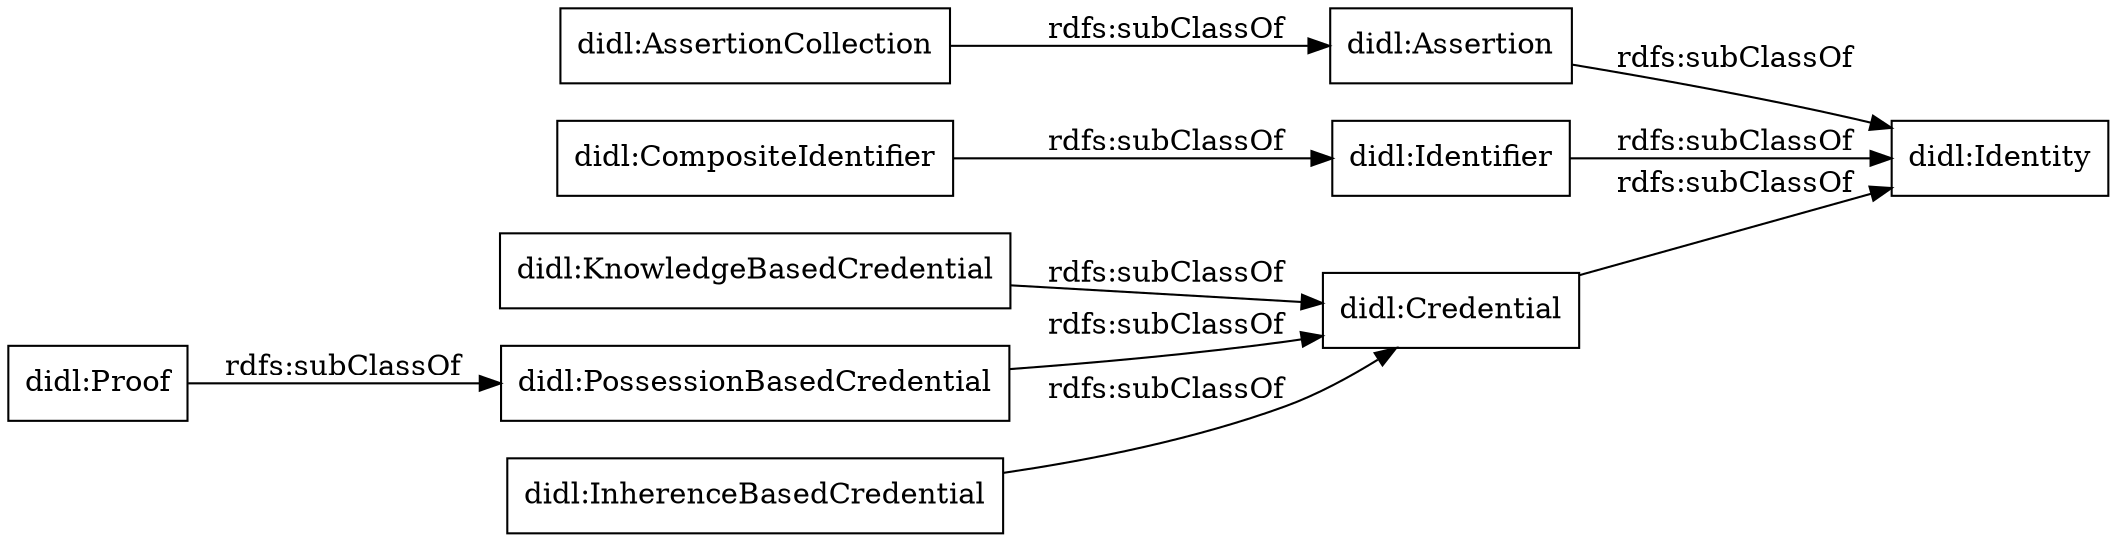 digraph ar2dtool_diagram { 
rankdir=LR;
size="1000"
node [shape = rectangle, color="black"]; "didl:KnowledgeBasedCredential" "didl:CompositeIdentifier" "didl:PossessionBasedCredential" "didl:Assertion" "didl:Identity" "didl:Credential" "didl:InherenceBasedCredential" "didl:Proof" "didl:AssertionCollection" "didl:Identifier" ; /*classes style*/
	"didl:KnowledgeBasedCredential" -> "didl:Credential" [ label = "rdfs:subClassOf" ];
	"didl:InherenceBasedCredential" -> "didl:Credential" [ label = "rdfs:subClassOf" ];
	"didl:PossessionBasedCredential" -> "didl:Credential" [ label = "rdfs:subClassOf" ];
	"didl:Credential" -> "didl:Identity" [ label = "rdfs:subClassOf" ];
	"didl:Identifier" -> "didl:Identity" [ label = "rdfs:subClassOf" ];
	"didl:CompositeIdentifier" -> "didl:Identifier" [ label = "rdfs:subClassOf" ];
	"didl:Assertion" -> "didl:Identity" [ label = "rdfs:subClassOf" ];
	"didl:AssertionCollection" -> "didl:Assertion" [ label = "rdfs:subClassOf" ];
	"didl:Proof" -> "didl:PossessionBasedCredential" [ label = "rdfs:subClassOf" ];

}

